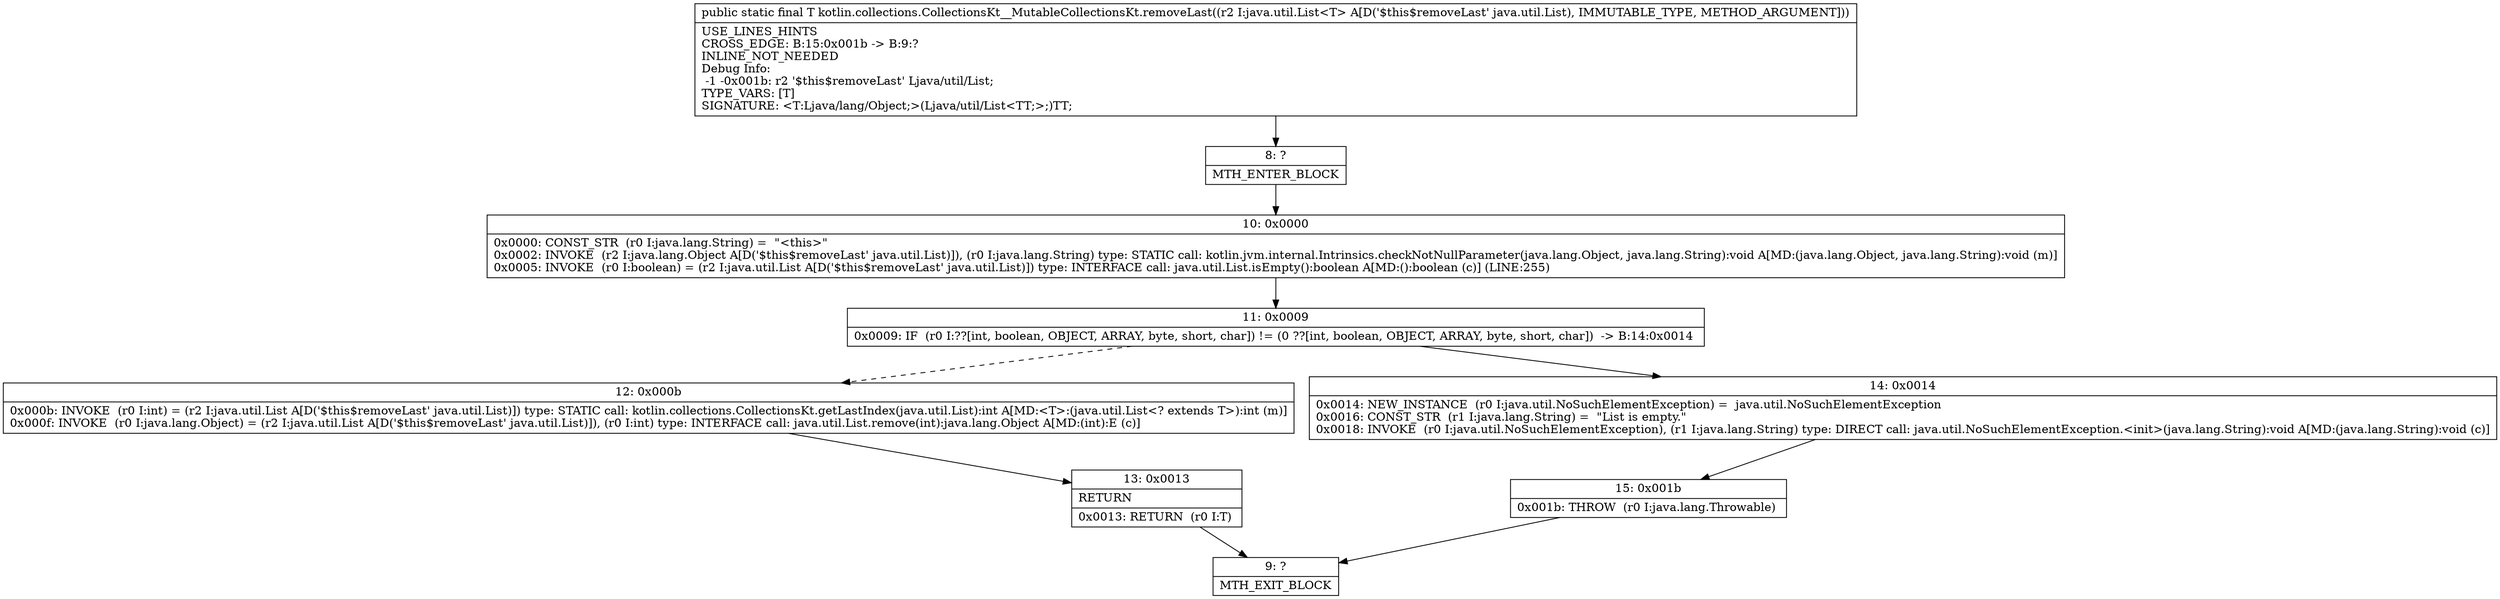 digraph "CFG forkotlin.collections.CollectionsKt__MutableCollectionsKt.removeLast(Ljava\/util\/List;)Ljava\/lang\/Object;" {
Node_8 [shape=record,label="{8\:\ ?|MTH_ENTER_BLOCK\l}"];
Node_10 [shape=record,label="{10\:\ 0x0000|0x0000: CONST_STR  (r0 I:java.lang.String) =  \"\<this\>\" \l0x0002: INVOKE  (r2 I:java.lang.Object A[D('$this$removeLast' java.util.List)]), (r0 I:java.lang.String) type: STATIC call: kotlin.jvm.internal.Intrinsics.checkNotNullParameter(java.lang.Object, java.lang.String):void A[MD:(java.lang.Object, java.lang.String):void (m)]\l0x0005: INVOKE  (r0 I:boolean) = (r2 I:java.util.List A[D('$this$removeLast' java.util.List)]) type: INTERFACE call: java.util.List.isEmpty():boolean A[MD:():boolean (c)] (LINE:255)\l}"];
Node_11 [shape=record,label="{11\:\ 0x0009|0x0009: IF  (r0 I:??[int, boolean, OBJECT, ARRAY, byte, short, char]) != (0 ??[int, boolean, OBJECT, ARRAY, byte, short, char])  \-\> B:14:0x0014 \l}"];
Node_12 [shape=record,label="{12\:\ 0x000b|0x000b: INVOKE  (r0 I:int) = (r2 I:java.util.List A[D('$this$removeLast' java.util.List)]) type: STATIC call: kotlin.collections.CollectionsKt.getLastIndex(java.util.List):int A[MD:\<T\>:(java.util.List\<? extends T\>):int (m)]\l0x000f: INVOKE  (r0 I:java.lang.Object) = (r2 I:java.util.List A[D('$this$removeLast' java.util.List)]), (r0 I:int) type: INTERFACE call: java.util.List.remove(int):java.lang.Object A[MD:(int):E (c)]\l}"];
Node_13 [shape=record,label="{13\:\ 0x0013|RETURN\l|0x0013: RETURN  (r0 I:T) \l}"];
Node_9 [shape=record,label="{9\:\ ?|MTH_EXIT_BLOCK\l}"];
Node_14 [shape=record,label="{14\:\ 0x0014|0x0014: NEW_INSTANCE  (r0 I:java.util.NoSuchElementException) =  java.util.NoSuchElementException \l0x0016: CONST_STR  (r1 I:java.lang.String) =  \"List is empty.\" \l0x0018: INVOKE  (r0 I:java.util.NoSuchElementException), (r1 I:java.lang.String) type: DIRECT call: java.util.NoSuchElementException.\<init\>(java.lang.String):void A[MD:(java.lang.String):void (c)]\l}"];
Node_15 [shape=record,label="{15\:\ 0x001b|0x001b: THROW  (r0 I:java.lang.Throwable) \l}"];
MethodNode[shape=record,label="{public static final T kotlin.collections.CollectionsKt__MutableCollectionsKt.removeLast((r2 I:java.util.List\<T\> A[D('$this$removeLast' java.util.List), IMMUTABLE_TYPE, METHOD_ARGUMENT]))  | USE_LINES_HINTS\lCROSS_EDGE: B:15:0x001b \-\> B:9:?\lINLINE_NOT_NEEDED\lDebug Info:\l  \-1 \-0x001b: r2 '$this$removeLast' Ljava\/util\/List;\lTYPE_VARS: [T]\lSIGNATURE: \<T:Ljava\/lang\/Object;\>(Ljava\/util\/List\<TT;\>;)TT;\l}"];
MethodNode -> Node_8;Node_8 -> Node_10;
Node_10 -> Node_11;
Node_11 -> Node_12[style=dashed];
Node_11 -> Node_14;
Node_12 -> Node_13;
Node_13 -> Node_9;
Node_14 -> Node_15;
Node_15 -> Node_9;
}

